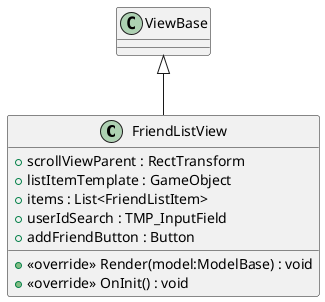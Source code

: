 @startuml
class FriendListView {
    + scrollViewParent : RectTransform
    + listItemTemplate : GameObject
    + items : List<FriendListItem>
    + userIdSearch : TMP_InputField
    + addFriendButton : Button
    + <<override>> Render(model:ModelBase) : void
    + <<override>> OnInit() : void
}
ViewBase <|-- FriendListView
@enduml

